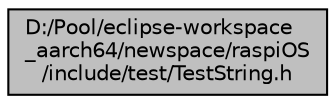 digraph "D:/Pool/eclipse-workspace_aarch64/newspace/raspiOS/include/test/TestString.h"
{
  edge [fontname="Helvetica",fontsize="10",labelfontname="Helvetica",labelfontsize="10"];
  node [fontname="Helvetica",fontsize="10",shape=record];
  Node2629 [label="D:/Pool/eclipse-workspace\l_aarch64/newspace/raspiOS\l/include/test/TestString.h",height=0.2,width=0.4,color="black", fillcolor="grey75", style="filled", fontcolor="black"];
}
